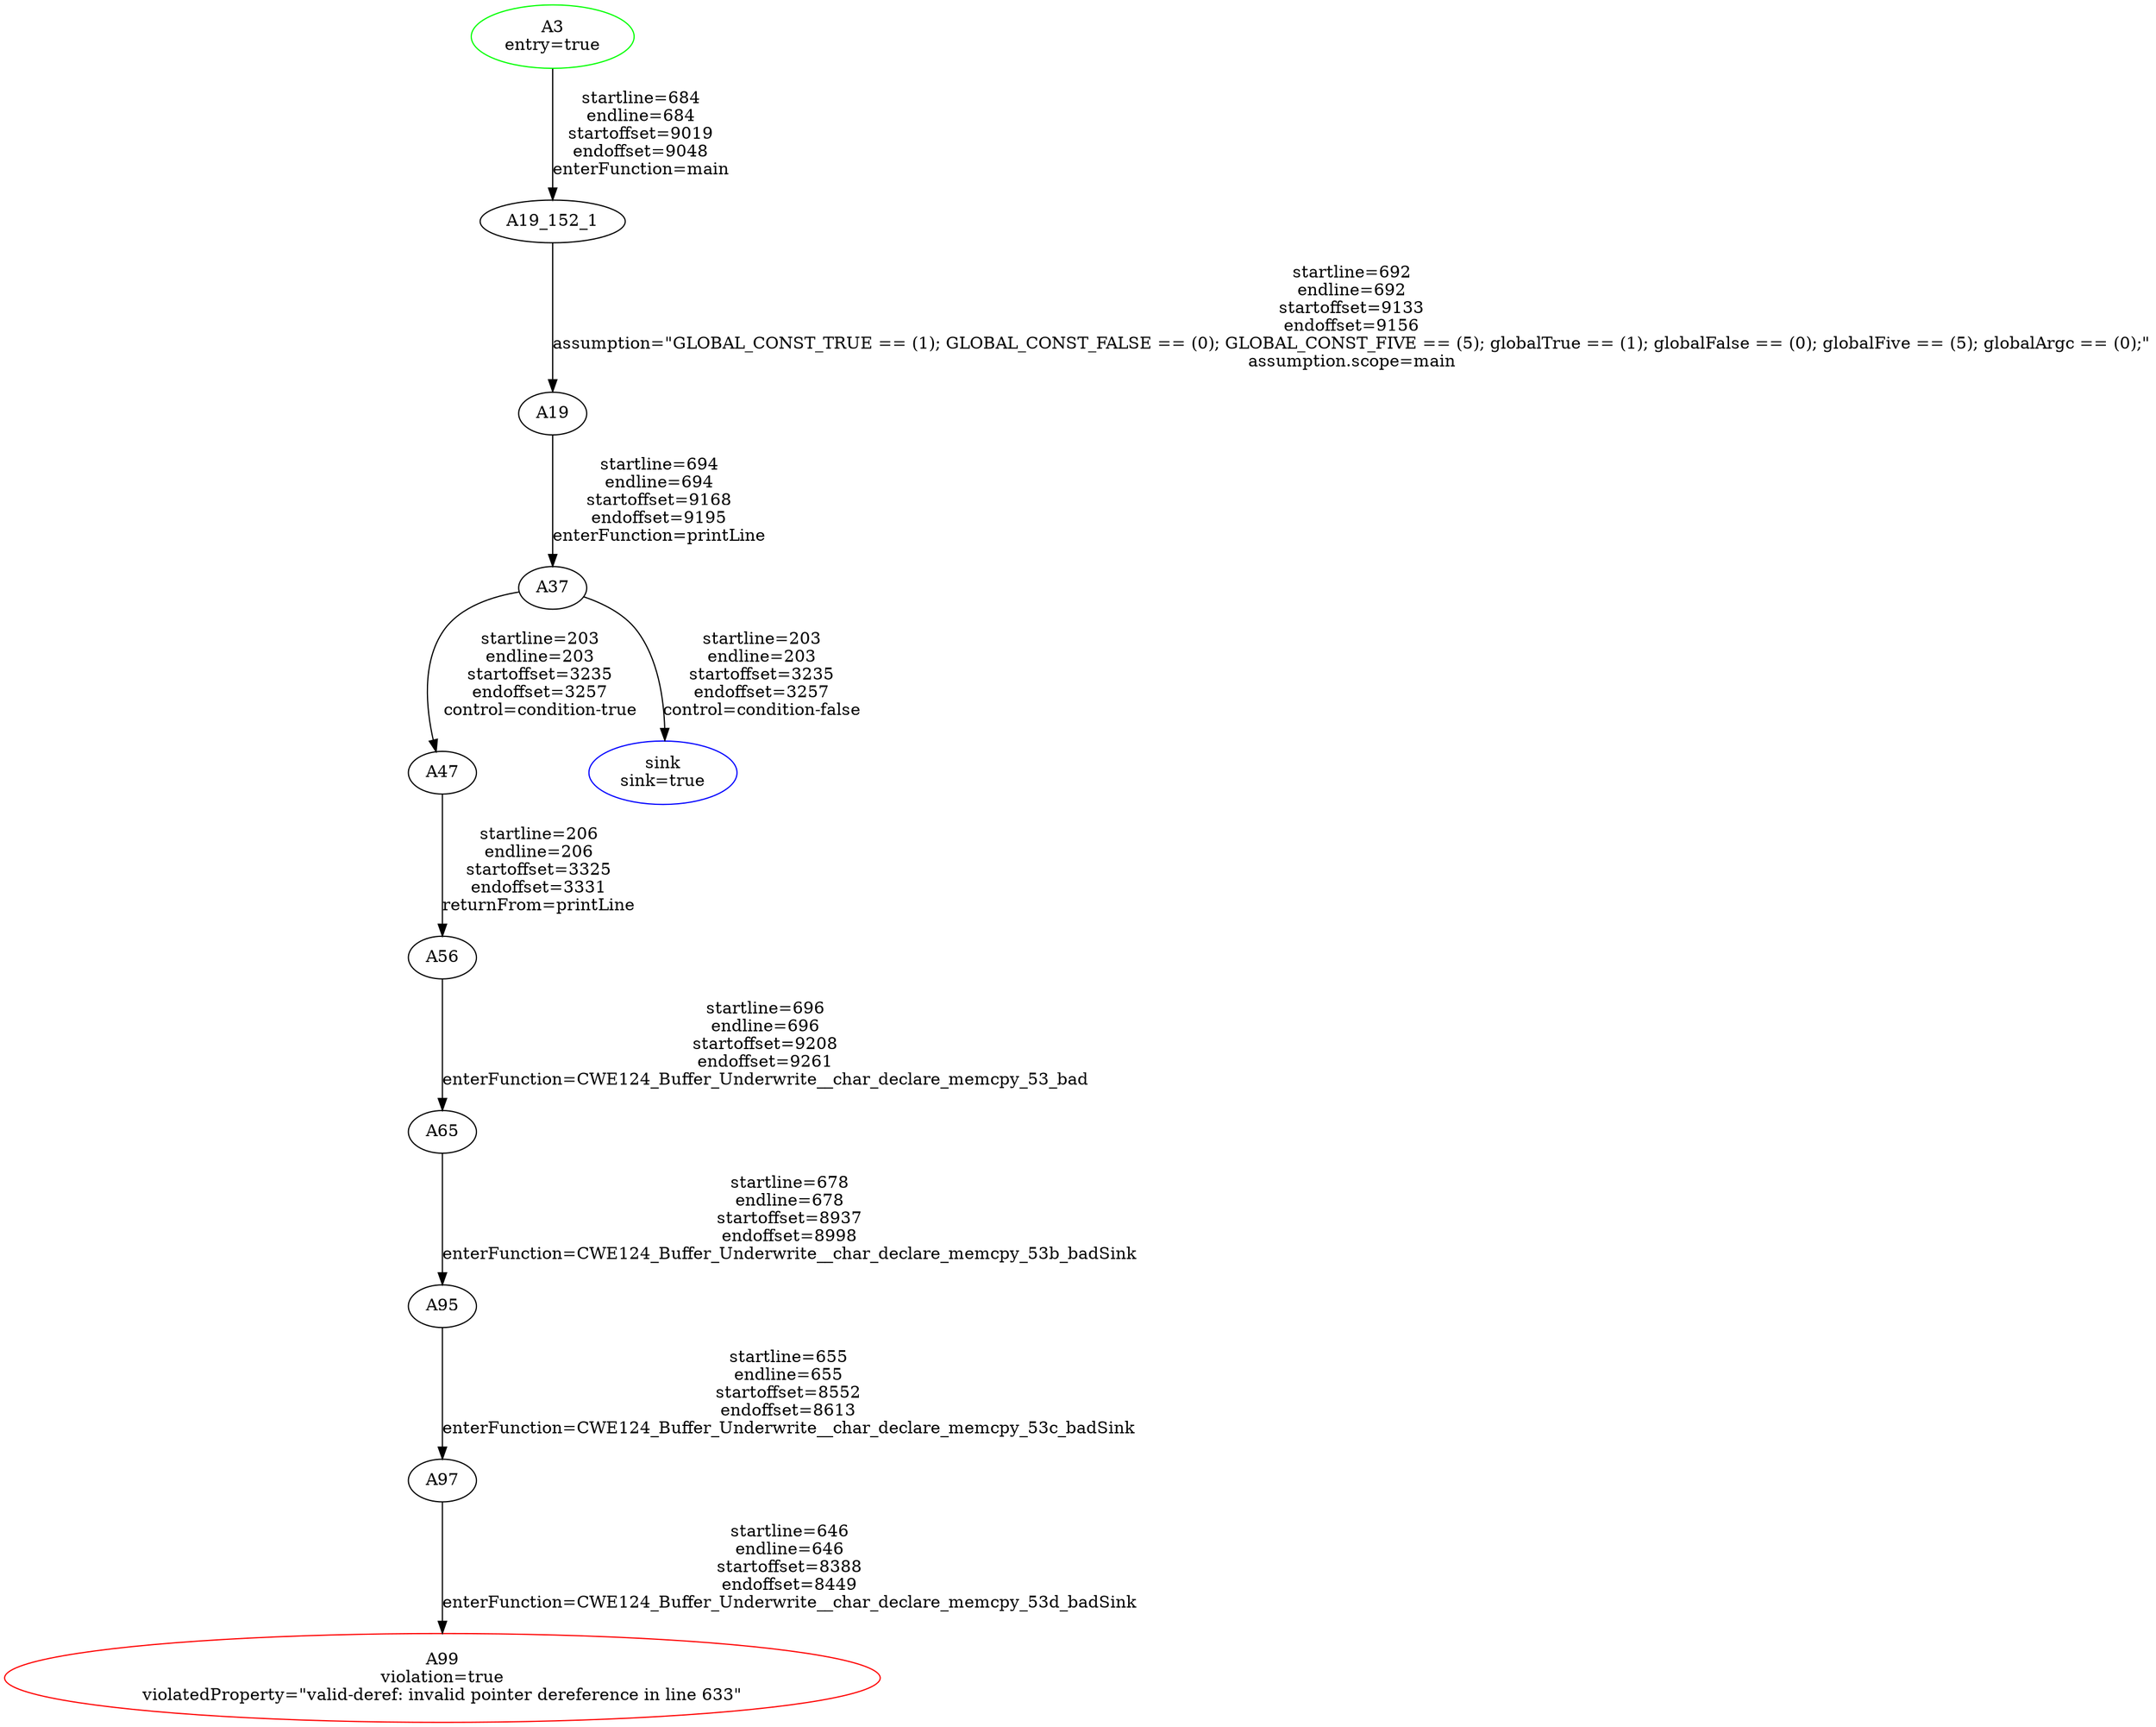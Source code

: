 digraph WITNESS {
0 -> 1 [label="startline=684\nendline=684\nstartoffset=9019\nendoffset=9048\nenterFunction=main" ];
1 -> 2 [label="startline=692\nendline=692\nstartoffset=9133\nendoffset=9156\nassumption=\"GLOBAL_CONST_TRUE == (1); GLOBAL_CONST_FALSE == (0); GLOBAL_CONST_FIVE == (5); globalTrue == (1); globalFalse == (0); globalFive == (5); globalArgc == (0);\"\nassumption.scope=main" ];
2 -> 3 [label="startline=694\nendline=694\nstartoffset=9168\nendoffset=9195\nenterFunction=printLine" ];
3 -> 4 [label="startline=203\nendline=203\nstartoffset=3235\nendoffset=3257\ncontrol=condition-true" ];
3 -> 5 [label="startline=203\nendline=203\nstartoffset=3235\nendoffset=3257\ncontrol=condition-false" ];
4 -> 6 [label="startline=206\nendline=206\nstartoffset=3325\nendoffset=3331\nreturnFrom=printLine" ];
6 -> 7 [label="startline=696\nendline=696\nstartoffset=9208\nendoffset=9261\nenterFunction=CWE124_Buffer_Underwrite__char_declare_memcpy_53_bad" ];
7 -> 8 [label="startline=678\nendline=678\nstartoffset=8937\nendoffset=8998\nenterFunction=CWE124_Buffer_Underwrite__char_declare_memcpy_53b_badSink" ];
8 -> 9 [label="startline=655\nendline=655\nstartoffset=8552\nendoffset=8613\nenterFunction=CWE124_Buffer_Underwrite__char_declare_memcpy_53c_badSink" ];
9 -> 10 [label="startline=646\nendline=646\nstartoffset=8388\nendoffset=8449\nenterFunction=CWE124_Buffer_Underwrite__char_declare_memcpy_53d_badSink" ];
0 [label="A3\nentry=true" color=green];
1 [label="A19_152_1"];
2 [label="A19"];
3 [label="A37"];
4 [label="A47"];
5 [label="sink\nsink=true" color=blue];
6 [label="A56"];
7 [label="A65"];
8 [label="A95"];
9 [label="A97"];
10 [label="A99\nviolation=true\nviolatedProperty=\"valid-deref: invalid pointer dereference in line 633\"" color=red];

}